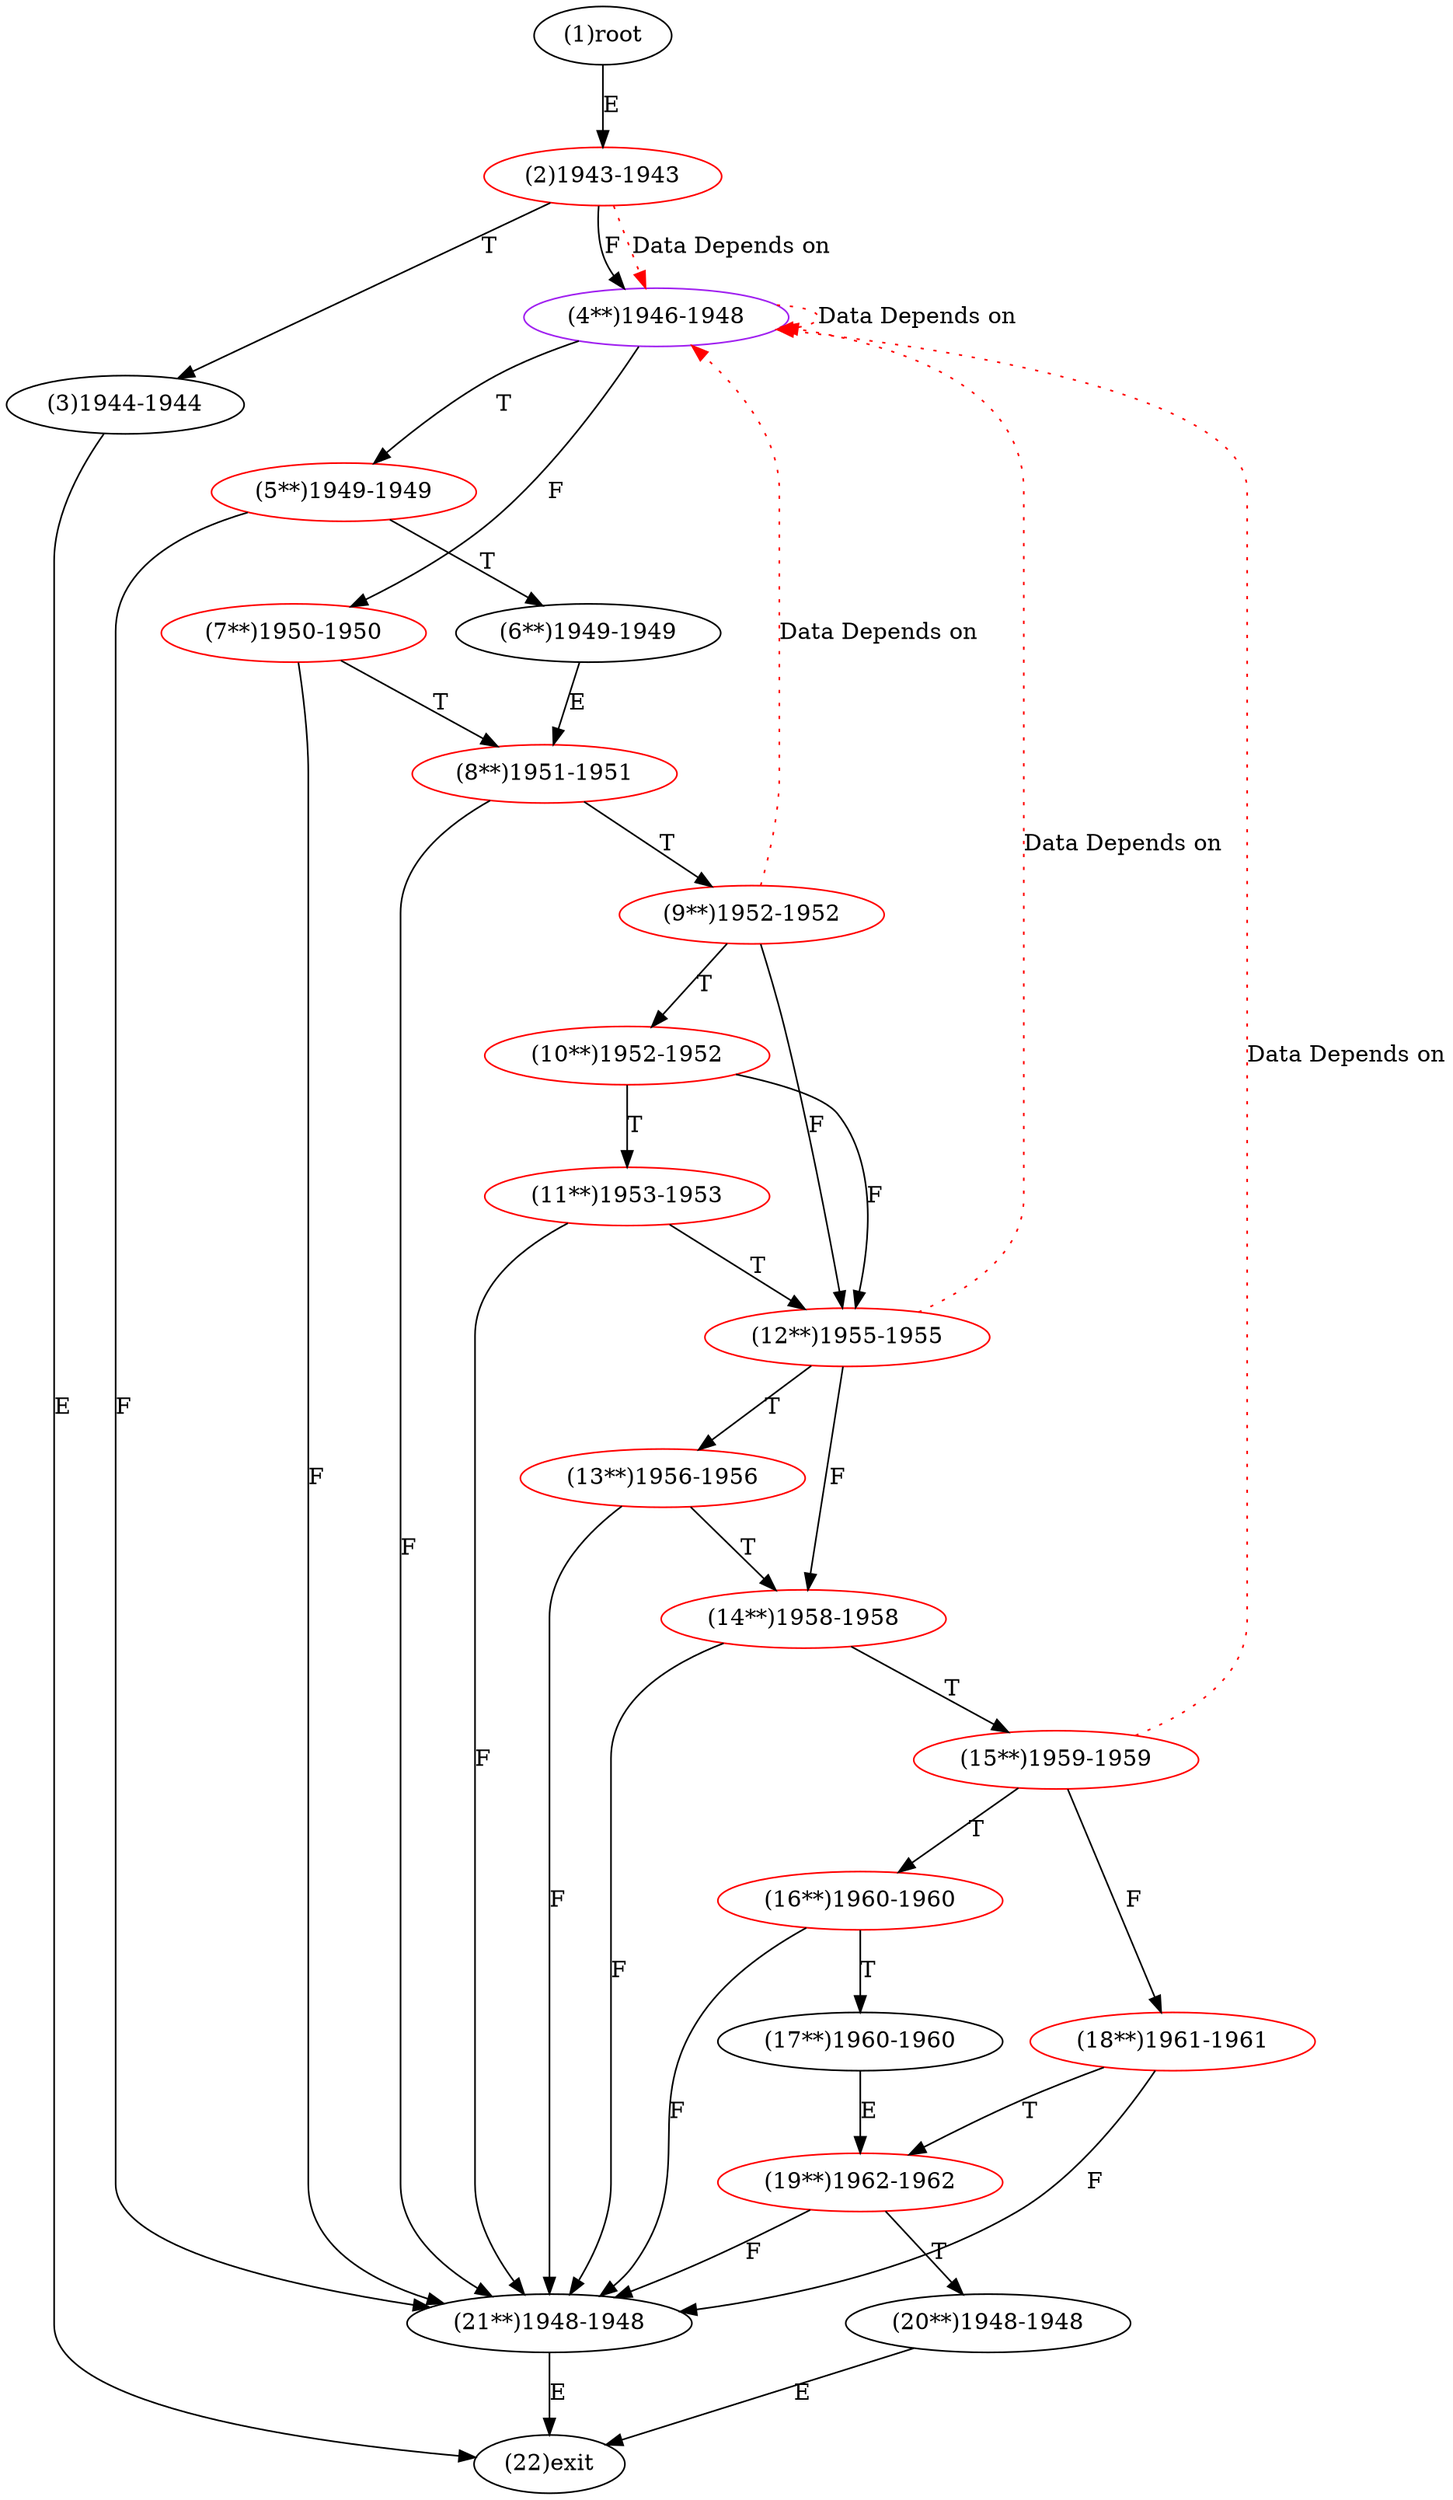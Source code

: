 digraph "" { 
1[ label="(1)root"];
2[ label="(2)1943-1943",color=red];
3[ label="(3)1944-1944"];
4[ label="(4**)1946-1948",color=purple];
5[ label="(5**)1949-1949",color=red];
6[ label="(6**)1949-1949"];
7[ label="(7**)1950-1950",color=red];
8[ label="(8**)1951-1951",color=red];
9[ label="(9**)1952-1952",color=red];
10[ label="(10**)1952-1952",color=red];
11[ label="(11**)1953-1953",color=red];
12[ label="(12**)1955-1955",color=red];
13[ label="(13**)1956-1956",color=red];
14[ label="(14**)1958-1958",color=red];
15[ label="(15**)1959-1959",color=red];
17[ label="(17**)1960-1960"];
16[ label="(16**)1960-1960",color=red];
19[ label="(19**)1962-1962",color=red];
18[ label="(18**)1961-1961",color=red];
21[ label="(21**)1948-1948"];
20[ label="(20**)1948-1948"];
22[ label="(22)exit"];
1->2[ label="E"];
2->4[ label="F"];
2->3[ label="T"];
3->22[ label="E"];
4->7[ label="F"];
4->5[ label="T"];
5->21[ label="F"];
5->6[ label="T"];
6->8[ label="E"];
7->21[ label="F"];
7->8[ label="T"];
8->21[ label="F"];
8->9[ label="T"];
9->12[ label="F"];
9->10[ label="T"];
10->12[ label="F"];
10->11[ label="T"];
11->21[ label="F"];
11->12[ label="T"];
12->14[ label="F"];
12->13[ label="T"];
13->21[ label="F"];
13->14[ label="T"];
14->21[ label="F"];
14->15[ label="T"];
15->18[ label="F"];
15->16[ label="T"];
16->21[ label="F"];
16->17[ label="T"];
17->19[ label="E"];
18->21[ label="F"];
18->19[ label="T"];
19->21[ label="F"];
19->20[ label="T"];
20->22[ label="E"];
21->22[ label="E"];
2->4[ color="red" label="Data Depends on" style = dotted ];
4->4[ color="red" label="Data Depends on" style = dotted ];
9->4[ color="red" label="Data Depends on" style = dotted ];
12->4[ color="red" label="Data Depends on" style = dotted ];
15->4[ color="red" label="Data Depends on" style = dotted ];
}